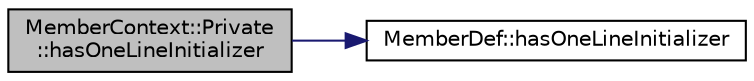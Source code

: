 digraph "MemberContext::Private::hasOneLineInitializer"
{
 // LATEX_PDF_SIZE
  edge [fontname="Helvetica",fontsize="10",labelfontname="Helvetica",labelfontsize="10"];
  node [fontname="Helvetica",fontsize="10",shape=record];
  rankdir="LR";
  Node1 [label="MemberContext::Private\l::hasOneLineInitializer",height=0.2,width=0.4,color="black", fillcolor="grey75", style="filled", fontcolor="black",tooltip=" "];
  Node1 -> Node2 [color="midnightblue",fontsize="10",style="solid",fontname="Helvetica"];
  Node2 [label="MemberDef::hasOneLineInitializer",height=0.2,width=0.4,color="black", fillcolor="white", style="filled",URL="$classMemberDef.html#aa7bcaaff6e07e660a124d779a1300218",tooltip=" "];
}
